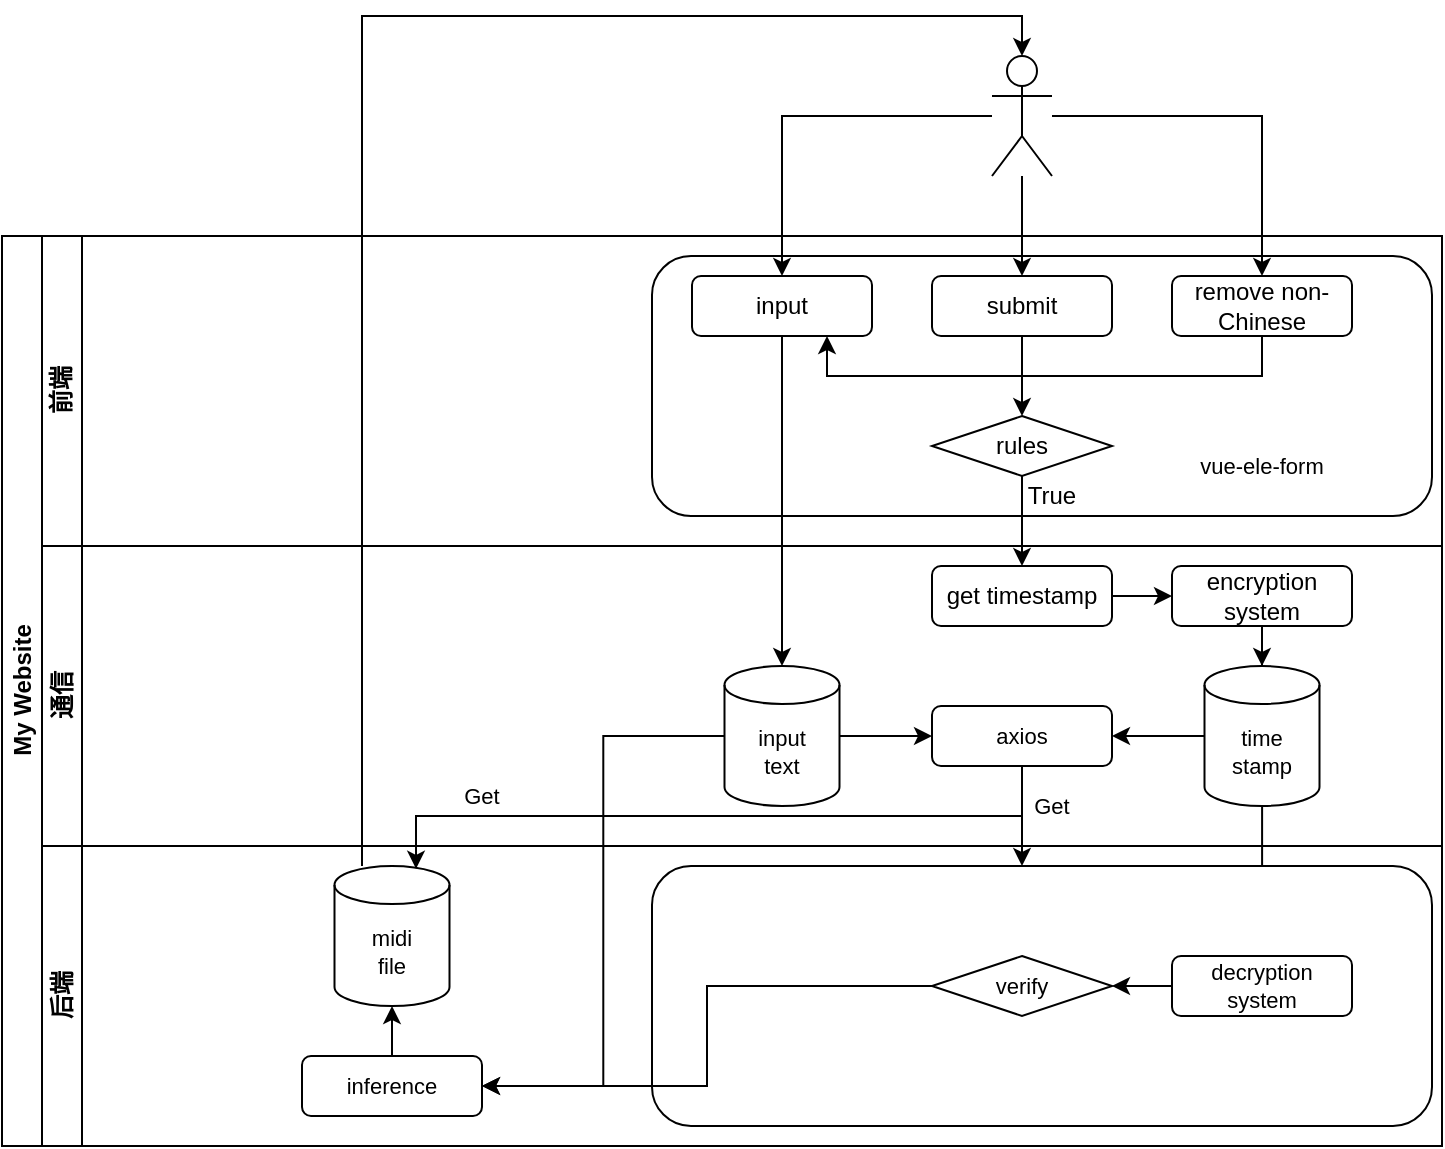 <mxfile version="20.0.1" type="github">
  <diagram id="prtHgNgQTEPvFCAcTncT" name="Page-1">
    <mxGraphModel dx="1422" dy="862" grid="1" gridSize="10" guides="1" tooltips="1" connect="1" arrows="1" fold="1" page="1" pageScale="1" pageWidth="827" pageHeight="1169" math="0" shadow="0">
      <root>
        <mxCell id="0" />
        <mxCell id="1" parent="0" />
        <mxCell id="dNxyNK7c78bLwvsdeMH5-19" value="My Website" style="swimlane;html=1;childLayout=stackLayout;resizeParent=1;resizeParentMax=0;horizontal=0;startSize=20;horizontalStack=0;" parent="1" vertex="1">
          <mxGeometry x="120" y="120" width="720" height="455" as="geometry" />
        </mxCell>
        <mxCell id="dNxyNK7c78bLwvsdeMH5-20" value="前端" style="swimlane;html=1;startSize=20;horizontal=0;" parent="dNxyNK7c78bLwvsdeMH5-19" vertex="1">
          <mxGeometry x="20" width="700" height="155" as="geometry" />
        </mxCell>
        <mxCell id="TgIMgoYjFMIsPRe75QUH-2" value="" style="rounded=1;whiteSpace=wrap;html=1;" vertex="1" parent="dNxyNK7c78bLwvsdeMH5-20">
          <mxGeometry x="305" y="10" width="390" height="130" as="geometry" />
        </mxCell>
        <mxCell id="TgIMgoYjFMIsPRe75QUH-4" value="input" style="rounded=1;whiteSpace=wrap;html=1;" vertex="1" parent="dNxyNK7c78bLwvsdeMH5-20">
          <mxGeometry x="325" y="20" width="90" height="30" as="geometry" />
        </mxCell>
        <mxCell id="TgIMgoYjFMIsPRe75QUH-14" style="edgeStyle=orthogonalEdgeStyle;rounded=0;orthogonalLoop=1;jettySize=auto;html=1;" edge="1" parent="dNxyNK7c78bLwvsdeMH5-20" source="TgIMgoYjFMIsPRe75QUH-5" target="TgIMgoYjFMIsPRe75QUH-10">
          <mxGeometry relative="1" as="geometry" />
        </mxCell>
        <mxCell id="TgIMgoYjFMIsPRe75QUH-5" value="submit" style="rounded=1;whiteSpace=wrap;html=1;" vertex="1" parent="dNxyNK7c78bLwvsdeMH5-20">
          <mxGeometry x="445" y="20" width="90" height="30" as="geometry" />
        </mxCell>
        <mxCell id="TgIMgoYjFMIsPRe75QUH-26" style="edgeStyle=orthogonalEdgeStyle;rounded=0;orthogonalLoop=1;jettySize=auto;html=1;fontSize=11;entryX=0.75;entryY=1;entryDx=0;entryDy=0;" edge="1" parent="dNxyNK7c78bLwvsdeMH5-20" source="TgIMgoYjFMIsPRe75QUH-8" target="TgIMgoYjFMIsPRe75QUH-4">
          <mxGeometry relative="1" as="geometry">
            <mxPoint x="370" y="53" as="targetPoint" />
            <Array as="points">
              <mxPoint x="610" y="70" />
              <mxPoint x="393" y="70" />
            </Array>
          </mxGeometry>
        </mxCell>
        <mxCell id="TgIMgoYjFMIsPRe75QUH-8" value="remove non-Chinese" style="rounded=1;whiteSpace=wrap;html=1;" vertex="1" parent="dNxyNK7c78bLwvsdeMH5-20">
          <mxGeometry x="565" y="20" width="90" height="30" as="geometry" />
        </mxCell>
        <mxCell id="TgIMgoYjFMIsPRe75QUH-10" value="rules" style="rhombus;whiteSpace=wrap;html=1;" vertex="1" parent="dNxyNK7c78bLwvsdeMH5-20">
          <mxGeometry x="445" y="90" width="90" height="30" as="geometry" />
        </mxCell>
        <mxCell id="TgIMgoYjFMIsPRe75QUH-16" value="True" style="text;html=1;strokeColor=none;fillColor=none;align=center;verticalAlign=middle;whiteSpace=wrap;rounded=0;" vertex="1" parent="dNxyNK7c78bLwvsdeMH5-20">
          <mxGeometry x="475" y="115" width="60" height="30" as="geometry" />
        </mxCell>
        <mxCell id="TgIMgoYjFMIsPRe75QUH-35" value="vue-ele-form" style="text;html=1;strokeColor=none;fillColor=none;align=center;verticalAlign=middle;whiteSpace=wrap;rounded=0;fontSize=11;" vertex="1" parent="dNxyNK7c78bLwvsdeMH5-20">
          <mxGeometry x="555" y="100" width="110" height="30" as="geometry" />
        </mxCell>
        <mxCell id="TgIMgoYjFMIsPRe75QUH-15" style="edgeStyle=orthogonalEdgeStyle;rounded=0;orthogonalLoop=1;jettySize=auto;html=1;" edge="1" parent="dNxyNK7c78bLwvsdeMH5-19" source="TgIMgoYjFMIsPRe75QUH-10" target="TgIMgoYjFMIsPRe75QUH-13">
          <mxGeometry relative="1" as="geometry" />
        </mxCell>
        <mxCell id="TgIMgoYjFMIsPRe75QUH-25" style="edgeStyle=orthogonalEdgeStyle;rounded=0;orthogonalLoop=1;jettySize=auto;html=1;entryX=0.5;entryY=0;entryDx=0;entryDy=0;entryPerimeter=0;fontSize=11;" edge="1" parent="dNxyNK7c78bLwvsdeMH5-19" source="TgIMgoYjFMIsPRe75QUH-4" target="TgIMgoYjFMIsPRe75QUH-24">
          <mxGeometry relative="1" as="geometry" />
        </mxCell>
        <mxCell id="TgIMgoYjFMIsPRe75QUH-33" style="edgeStyle=orthogonalEdgeStyle;rounded=0;orthogonalLoop=1;jettySize=auto;html=1;fontSize=11;" edge="1" parent="dNxyNK7c78bLwvsdeMH5-19" source="TgIMgoYjFMIsPRe75QUH-27">
          <mxGeometry relative="1" as="geometry">
            <mxPoint x="510" y="315" as="targetPoint" />
          </mxGeometry>
        </mxCell>
        <mxCell id="TgIMgoYjFMIsPRe75QUH-39" style="edgeStyle=orthogonalEdgeStyle;rounded=0;orthogonalLoop=1;jettySize=auto;html=1;fontSize=11;" edge="1" parent="dNxyNK7c78bLwvsdeMH5-19" source="TgIMgoYjFMIsPRe75QUH-21" target="TgIMgoYjFMIsPRe75QUH-38">
          <mxGeometry relative="1" as="geometry" />
        </mxCell>
        <mxCell id="dNxyNK7c78bLwvsdeMH5-21" value="通信" style="swimlane;html=1;startSize=20;horizontal=0;" parent="dNxyNK7c78bLwvsdeMH5-19" vertex="1">
          <mxGeometry x="20" y="155" width="700" height="150" as="geometry" />
        </mxCell>
        <mxCell id="TgIMgoYjFMIsPRe75QUH-19" style="edgeStyle=orthogonalEdgeStyle;rounded=0;orthogonalLoop=1;jettySize=auto;html=1;entryX=0;entryY=0.5;entryDx=0;entryDy=0;" edge="1" parent="dNxyNK7c78bLwvsdeMH5-21" source="TgIMgoYjFMIsPRe75QUH-13" target="TgIMgoYjFMIsPRe75QUH-17">
          <mxGeometry relative="1" as="geometry" />
        </mxCell>
        <mxCell id="TgIMgoYjFMIsPRe75QUH-13" value="get timestamp" style="rounded=1;whiteSpace=wrap;html=1;" vertex="1" parent="dNxyNK7c78bLwvsdeMH5-21">
          <mxGeometry x="445" y="10" width="90" height="30" as="geometry" />
        </mxCell>
        <mxCell id="TgIMgoYjFMIsPRe75QUH-23" style="edgeStyle=orthogonalEdgeStyle;rounded=0;orthogonalLoop=1;jettySize=auto;html=1;entryX=0.5;entryY=0;entryDx=0;entryDy=0;entryPerimeter=0;fontSize=11;" edge="1" parent="dNxyNK7c78bLwvsdeMH5-21" source="TgIMgoYjFMIsPRe75QUH-17" target="TgIMgoYjFMIsPRe75QUH-21">
          <mxGeometry relative="1" as="geometry" />
        </mxCell>
        <mxCell id="TgIMgoYjFMIsPRe75QUH-17" value="encryption system" style="rounded=1;whiteSpace=wrap;html=1;" vertex="1" parent="dNxyNK7c78bLwvsdeMH5-21">
          <mxGeometry x="565" y="10" width="90" height="30" as="geometry" />
        </mxCell>
        <mxCell id="TgIMgoYjFMIsPRe75QUH-29" style="edgeStyle=orthogonalEdgeStyle;rounded=0;orthogonalLoop=1;jettySize=auto;html=1;entryX=1;entryY=0.5;entryDx=0;entryDy=0;fontSize=11;" edge="1" parent="dNxyNK7c78bLwvsdeMH5-21" source="TgIMgoYjFMIsPRe75QUH-21" target="TgIMgoYjFMIsPRe75QUH-27">
          <mxGeometry relative="1" as="geometry" />
        </mxCell>
        <mxCell id="TgIMgoYjFMIsPRe75QUH-21" value="&lt;font style=&quot;font-size: 11px;&quot;&gt;time&lt;br&gt;stamp&lt;/font&gt;" style="shape=cylinder3;whiteSpace=wrap;html=1;boundedLbl=1;backgroundOutline=1;size=9.5;fontSize=6;" vertex="1" parent="dNxyNK7c78bLwvsdeMH5-21">
          <mxGeometry x="581.25" y="60" width="57.5" height="70" as="geometry" />
        </mxCell>
        <mxCell id="TgIMgoYjFMIsPRe75QUH-28" style="edgeStyle=orthogonalEdgeStyle;rounded=0;orthogonalLoop=1;jettySize=auto;html=1;entryX=0;entryY=0.5;entryDx=0;entryDy=0;fontSize=11;" edge="1" parent="dNxyNK7c78bLwvsdeMH5-21" source="TgIMgoYjFMIsPRe75QUH-24" target="TgIMgoYjFMIsPRe75QUH-27">
          <mxGeometry relative="1" as="geometry" />
        </mxCell>
        <mxCell id="TgIMgoYjFMIsPRe75QUH-24" value="&lt;font style=&quot;font-size: 11px;&quot;&gt;input&lt;br&gt;text&lt;br&gt;&lt;/font&gt;" style="shape=cylinder3;whiteSpace=wrap;html=1;boundedLbl=1;backgroundOutline=1;size=9.5;fontSize=6;" vertex="1" parent="dNxyNK7c78bLwvsdeMH5-21">
          <mxGeometry x="341.25" y="60" width="57.5" height="70" as="geometry" />
        </mxCell>
        <mxCell id="TgIMgoYjFMIsPRe75QUH-27" value="axios" style="rounded=1;whiteSpace=wrap;html=1;fontSize=11;" vertex="1" parent="dNxyNK7c78bLwvsdeMH5-21">
          <mxGeometry x="445" y="80" width="90" height="30" as="geometry" />
        </mxCell>
        <mxCell id="TgIMgoYjFMIsPRe75QUH-34" value="Get" style="text;html=1;strokeColor=none;fillColor=none;align=center;verticalAlign=middle;whiteSpace=wrap;rounded=0;fontSize=11;" vertex="1" parent="dNxyNK7c78bLwvsdeMH5-21">
          <mxGeometry x="475" y="115" width="60" height="30" as="geometry" />
        </mxCell>
        <mxCell id="TgIMgoYjFMIsPRe75QUH-55" value="Get" style="text;html=1;strokeColor=none;fillColor=none;align=center;verticalAlign=middle;whiteSpace=wrap;rounded=0;fontSize=11;" vertex="1" parent="dNxyNK7c78bLwvsdeMH5-21">
          <mxGeometry x="190" y="110" width="60" height="30" as="geometry" />
        </mxCell>
        <mxCell id="dNxyNK7c78bLwvsdeMH5-22" value="后端" style="swimlane;html=1;startSize=20;horizontal=0;" parent="dNxyNK7c78bLwvsdeMH5-19" vertex="1">
          <mxGeometry x="20" y="305" width="700" height="150" as="geometry" />
        </mxCell>
        <mxCell id="TgIMgoYjFMIsPRe75QUH-32" value="" style="rounded=1;whiteSpace=wrap;html=1;" vertex="1" parent="dNxyNK7c78bLwvsdeMH5-22">
          <mxGeometry x="305" y="10" width="390" height="130" as="geometry" />
        </mxCell>
        <mxCell id="TgIMgoYjFMIsPRe75QUH-53" style="edgeStyle=orthogonalEdgeStyle;rounded=0;orthogonalLoop=1;jettySize=auto;html=1;entryX=1;entryY=0.5;entryDx=0;entryDy=0;fontSize=11;" edge="1" parent="dNxyNK7c78bLwvsdeMH5-22" source="TgIMgoYjFMIsPRe75QUH-38" target="TgIMgoYjFMIsPRe75QUH-42">
          <mxGeometry relative="1" as="geometry" />
        </mxCell>
        <mxCell id="TgIMgoYjFMIsPRe75QUH-38" value="decryption&lt;br&gt;system" style="rounded=1;whiteSpace=wrap;html=1;fontSize=11;" vertex="1" parent="dNxyNK7c78bLwvsdeMH5-22">
          <mxGeometry x="565" y="55" width="90" height="30" as="geometry" />
        </mxCell>
        <mxCell id="TgIMgoYjFMIsPRe75QUH-46" style="edgeStyle=orthogonalEdgeStyle;rounded=0;orthogonalLoop=1;jettySize=auto;html=1;entryX=1;entryY=0.5;entryDx=0;entryDy=0;fontSize=11;" edge="1" parent="dNxyNK7c78bLwvsdeMH5-22" source="TgIMgoYjFMIsPRe75QUH-42" target="TgIMgoYjFMIsPRe75QUH-45">
          <mxGeometry relative="1" as="geometry" />
        </mxCell>
        <mxCell id="TgIMgoYjFMIsPRe75QUH-42" value="verify" style="rhombus;whiteSpace=wrap;html=1;fontSize=11;" vertex="1" parent="dNxyNK7c78bLwvsdeMH5-22">
          <mxGeometry x="445" y="55" width="90" height="30" as="geometry" />
        </mxCell>
        <mxCell id="TgIMgoYjFMIsPRe75QUH-52" style="edgeStyle=orthogonalEdgeStyle;rounded=0;orthogonalLoop=1;jettySize=auto;html=1;exitX=0.5;exitY=0;exitDx=0;exitDy=0;entryX=0.5;entryY=1;entryDx=0;entryDy=0;entryPerimeter=0;fontSize=11;" edge="1" parent="dNxyNK7c78bLwvsdeMH5-22" source="TgIMgoYjFMIsPRe75QUH-45" target="TgIMgoYjFMIsPRe75QUH-48">
          <mxGeometry relative="1" as="geometry" />
        </mxCell>
        <mxCell id="TgIMgoYjFMIsPRe75QUH-45" value="inference" style="rounded=1;whiteSpace=wrap;html=1;fontSize=11;" vertex="1" parent="dNxyNK7c78bLwvsdeMH5-22">
          <mxGeometry x="130" y="105" width="90" height="30" as="geometry" />
        </mxCell>
        <mxCell id="TgIMgoYjFMIsPRe75QUH-48" value="&lt;font style=&quot;font-size: 11px;&quot;&gt;midi&lt;br&gt;file&lt;br&gt;&lt;/font&gt;" style="shape=cylinder3;whiteSpace=wrap;html=1;boundedLbl=1;backgroundOutline=1;size=9.5;fontSize=6;" vertex="1" parent="dNxyNK7c78bLwvsdeMH5-22">
          <mxGeometry x="146.25" y="10" width="57.5" height="70" as="geometry" />
        </mxCell>
        <mxCell id="TgIMgoYjFMIsPRe75QUH-49" style="edgeStyle=orthogonalEdgeStyle;rounded=0;orthogonalLoop=1;jettySize=auto;html=1;entryX=1;entryY=0.5;entryDx=0;entryDy=0;fontSize=11;" edge="1" parent="dNxyNK7c78bLwvsdeMH5-19" source="TgIMgoYjFMIsPRe75QUH-24" target="TgIMgoYjFMIsPRe75QUH-45">
          <mxGeometry relative="1" as="geometry" />
        </mxCell>
        <mxCell id="TgIMgoYjFMIsPRe75QUH-54" style="edgeStyle=orthogonalEdgeStyle;rounded=0;orthogonalLoop=1;jettySize=auto;html=1;exitX=0.5;exitY=1;exitDx=0;exitDy=0;fontSize=11;entryX=0.709;entryY=0.02;entryDx=0;entryDy=0;entryPerimeter=0;" edge="1" parent="dNxyNK7c78bLwvsdeMH5-19" source="TgIMgoYjFMIsPRe75QUH-27" target="TgIMgoYjFMIsPRe75QUH-48">
          <mxGeometry relative="1" as="geometry">
            <mxPoint x="210" y="310" as="targetPoint" />
          </mxGeometry>
        </mxCell>
        <mxCell id="TgIMgoYjFMIsPRe75QUH-6" style="edgeStyle=orthogonalEdgeStyle;rounded=0;orthogonalLoop=1;jettySize=auto;html=1;entryX=0.5;entryY=0;entryDx=0;entryDy=0;" edge="1" parent="1" source="TgIMgoYjFMIsPRe75QUH-1" target="TgIMgoYjFMIsPRe75QUH-4">
          <mxGeometry relative="1" as="geometry" />
        </mxCell>
        <mxCell id="TgIMgoYjFMIsPRe75QUH-7" style="edgeStyle=orthogonalEdgeStyle;rounded=0;orthogonalLoop=1;jettySize=auto;html=1;entryX=0.5;entryY=0;entryDx=0;entryDy=0;" edge="1" parent="1" source="TgIMgoYjFMIsPRe75QUH-1" target="TgIMgoYjFMIsPRe75QUH-5">
          <mxGeometry relative="1" as="geometry" />
        </mxCell>
        <mxCell id="TgIMgoYjFMIsPRe75QUH-9" style="edgeStyle=orthogonalEdgeStyle;rounded=0;orthogonalLoop=1;jettySize=auto;html=1;" edge="1" parent="1" source="TgIMgoYjFMIsPRe75QUH-1" target="TgIMgoYjFMIsPRe75QUH-8">
          <mxGeometry relative="1" as="geometry" />
        </mxCell>
        <mxCell id="TgIMgoYjFMIsPRe75QUH-1" value="" style="shape=umlActor;verticalLabelPosition=bottom;verticalAlign=top;html=1;outlineConnect=0;" vertex="1" parent="1">
          <mxGeometry x="615" y="30" width="30" height="60" as="geometry" />
        </mxCell>
        <mxCell id="TgIMgoYjFMIsPRe75QUH-58" style="edgeStyle=orthogonalEdgeStyle;rounded=0;orthogonalLoop=1;jettySize=auto;html=1;entryX=0.5;entryY=0;entryDx=0;entryDy=0;entryPerimeter=0;fontSize=11;" edge="1" parent="1" source="TgIMgoYjFMIsPRe75QUH-48" target="TgIMgoYjFMIsPRe75QUH-1">
          <mxGeometry relative="1" as="geometry">
            <Array as="points">
              <mxPoint x="300" y="10" />
              <mxPoint x="630" y="10" />
            </Array>
          </mxGeometry>
        </mxCell>
      </root>
    </mxGraphModel>
  </diagram>
</mxfile>
